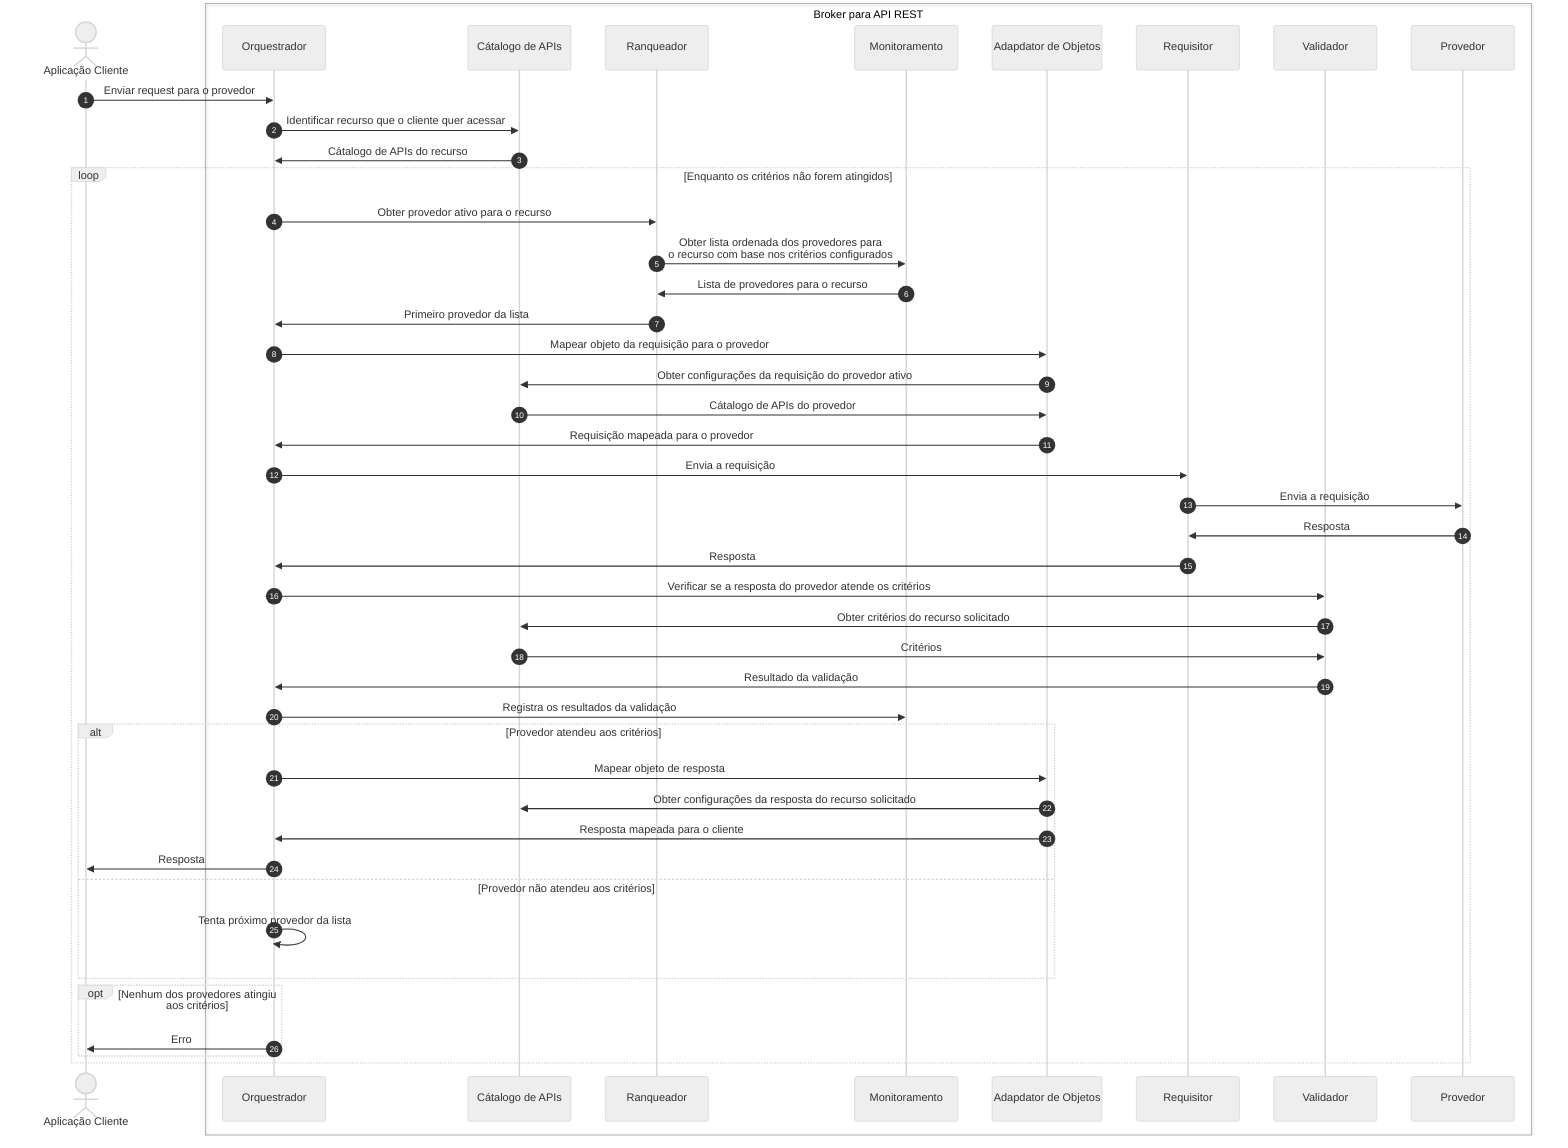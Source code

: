 %%{init: {'theme':'neutral'}}%%

sequenceDiagram
    actor Aplicação Cliente

    box Broker para API REST
    participant Orquestrador
    participant Cátalogo de APIs
    participant Ranqueador
    participant Monitoramento
    participant Adapdator de Objetos
    participant Requisitor
    participant Validador
    participant Provedor
    end
    
    autonumber
    Aplicação Cliente->>Orquestrador: Enviar request para o provedor
    Orquestrador->>Cátalogo de APIs: Identificar recurso que o cliente quer acessar
    Cátalogo de APIs->>Orquestrador: Cátalogo de APIs do recurso
    loop Enquanto os critérios não forem atingidos
        Orquestrador->>Ranqueador: Obter provedor ativo para o recurso
        Ranqueador->>Monitoramento: Obter lista ordenada dos provedores para<br> o recurso com base nos critérios configurados
        Monitoramento->>Ranqueador: Lista de provedores para o recurso
        Ranqueador->>Orquestrador: Primeiro provedor da lista
        Orquestrador->>Adapdator de Objetos: Mapear objeto da requisição para o provedor
        Adapdator de Objetos->>Cátalogo de APIs: Obter configurações da requisição do provedor ativo
        Cátalogo de APIs->>Adapdator de Objetos: Cátalogo de APIs do provedor
        Adapdator de Objetos->>Orquestrador: Requisição mapeada para o provedor
        Orquestrador->>Requisitor: Envia a requisição
        Requisitor->>Provedor: Envia a requisição
        Provedor->>Requisitor: Resposta
        Requisitor->>Orquestrador: Resposta
        Orquestrador->>Validador: Verificar se a resposta do provedor atende os critérios
        Validador->>Cátalogo de APIs: Obter critérios do recurso solicitado
        Cátalogo de APIs->>Validador: Critérios
        Validador->>Orquestrador: Resultado da validação
        Orquestrador->>Monitoramento: Registra os resultados da validação
        alt Provedor atendeu aos critérios
            Orquestrador->>Adapdator de Objetos: Mapear objeto de resposta
            Adapdator de Objetos->>Cátalogo de APIs: Obter configurações da resposta do recurso solicitado
            Adapdator de Objetos->>Orquestrador: Resposta mapeada para o cliente
            Orquestrador->>Aplicação Cliente: Resposta
        else Provedor não atendeu aos critérios
            Orquestrador->>Orquestrador: Tenta próximo provedor da lista 
        end
        opt Nenhum dos provedores atingiu aos critérios
            Orquestrador->>Aplicação Cliente: Erro
        end
    end